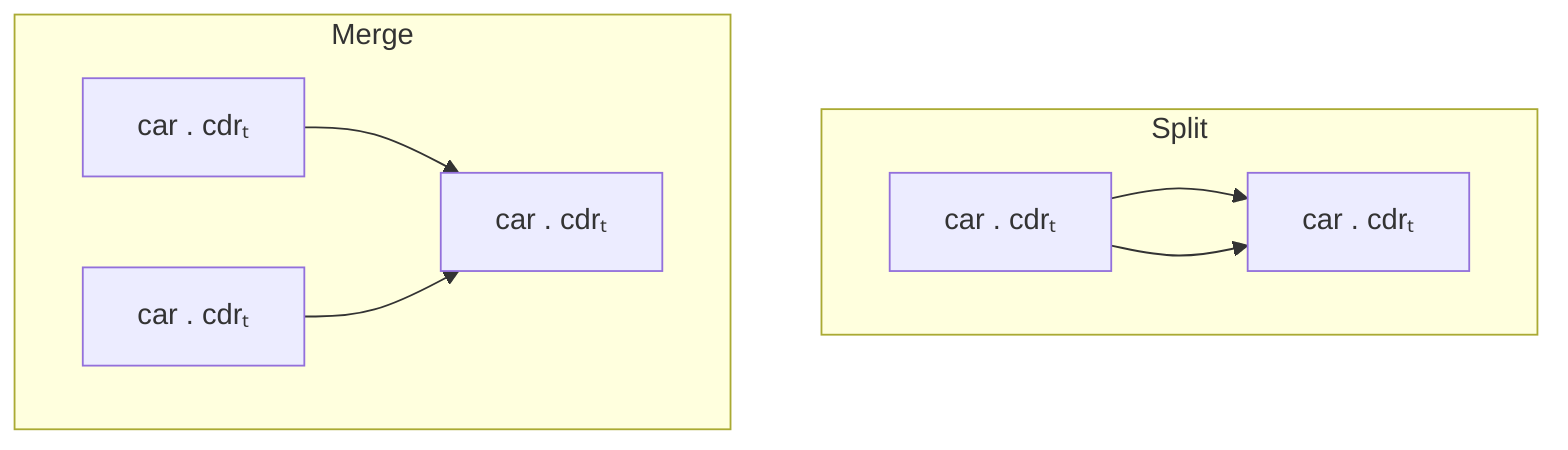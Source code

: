flowchart TB
  subgraph Split
    direction LR

    c0[car . cdrₜ] --> c1[car . cdrₜ]
    c0 --> c1[car . cdrₜ]
  end

  subgraph Merge
    direction LR

    c3[car . cdrₜ] --> c5[car . cdrₜ]
    c4[car . cdrₜ] --> c5
  end